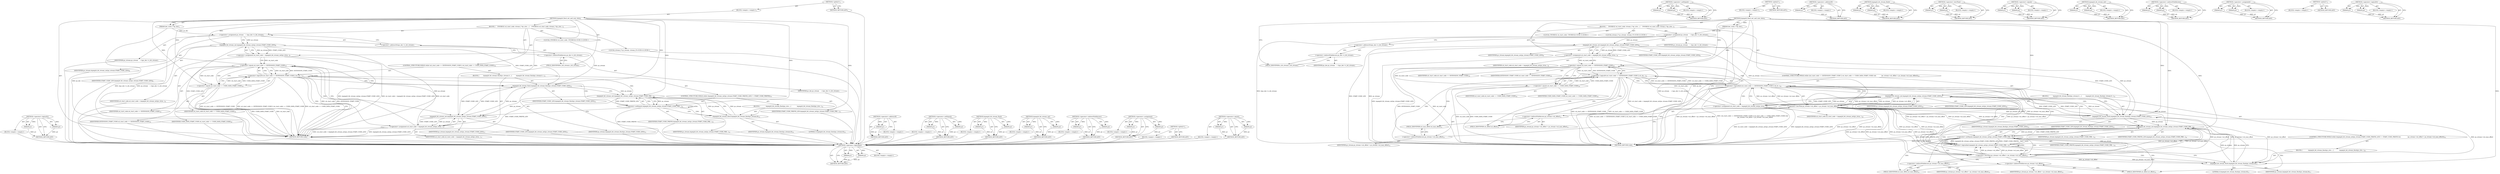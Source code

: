 digraph "&lt;operator&gt;.logicalOr" {
vulnerable_93 [label=<(METHOD,&lt;operator&gt;.logicalOr)>];
vulnerable_94 [label=<(PARAM,p1)>];
vulnerable_95 [label=<(PARAM,p2)>];
vulnerable_96 [label=<(BLOCK,&lt;empty&gt;,&lt;empty&gt;)>];
vulnerable_97 [label=<(METHOD_RETURN,ANY)>];
vulnerable_6 [label=<(METHOD,&lt;global&gt;)<SUB>1</SUB>>];
vulnerable_7 [label=<(BLOCK,&lt;empty&gt;,&lt;empty&gt;)<SUB>1</SUB>>];
vulnerable_8 [label=<(METHOD,impeg2d_flush_ext_and_user_data)<SUB>1</SUB>>];
vulnerable_9 [label=<(PARAM,dec_state_t *ps_dec)<SUB>1</SUB>>];
vulnerable_10 [label=<(BLOCK,{
    UWORD32 u4_start_code;
 stream_t *ps_stre...,{
    UWORD32 u4_start_code;
 stream_t *ps_stre...)<SUB>2</SUB>>];
vulnerable_11 [label="<(LOCAL,UWORD32 u4_start_code: UWORD32)<SUB>3</SUB>>"];
vulnerable_12 [label="<(LOCAL,stream_t* ps_stream: stream_t*)<SUB>4</SUB>>"];
vulnerable_13 [label=<(&lt;operator&gt;.assignment,ps_stream    = &amp;ps_dec-&gt;s_bit_stream)<SUB>7</SUB>>];
vulnerable_14 [label=<(IDENTIFIER,ps_stream,ps_stream    = &amp;ps_dec-&gt;s_bit_stream)<SUB>7</SUB>>];
vulnerable_15 [label=<(&lt;operator&gt;.addressOf,&amp;ps_dec-&gt;s_bit_stream)<SUB>7</SUB>>];
vulnerable_16 [label=<(&lt;operator&gt;.indirectFieldAccess,ps_dec-&gt;s_bit_stream)<SUB>7</SUB>>];
vulnerable_17 [label=<(IDENTIFIER,ps_dec,ps_stream    = &amp;ps_dec-&gt;s_bit_stream)<SUB>7</SUB>>];
vulnerable_18 [label=<(FIELD_IDENTIFIER,s_bit_stream,s_bit_stream)<SUB>7</SUB>>];
vulnerable_19 [label=<(&lt;operator&gt;.assignment,u4_start_code = impeg2d_bit_stream_nxt(ps_strea...)<SUB>8</SUB>>];
vulnerable_20 [label=<(IDENTIFIER,u4_start_code,u4_start_code = impeg2d_bit_stream_nxt(ps_strea...)<SUB>8</SUB>>];
vulnerable_21 [label=<(impeg2d_bit_stream_nxt,impeg2d_bit_stream_nxt(ps_stream,START_CODE_LEN))<SUB>8</SUB>>];
vulnerable_22 [label=<(IDENTIFIER,ps_stream,impeg2d_bit_stream_nxt(ps_stream,START_CODE_LEN))<SUB>8</SUB>>];
vulnerable_23 [label=<(IDENTIFIER,START_CODE_LEN,impeg2d_bit_stream_nxt(ps_stream,START_CODE_LEN))<SUB>8</SUB>>];
vulnerable_24 [label=<(CONTROL_STRUCTURE,WHILE,while (u4_start_code == EXTENSION_START_CODE || u4_start_code == USER_DATA_START_CODE))<SUB>10</SUB>>];
vulnerable_25 [label=<(&lt;operator&gt;.logicalOr,u4_start_code == EXTENSION_START_CODE || u4_sta...)<SUB>10</SUB>>];
vulnerable_26 [label=<(&lt;operator&gt;.equals,u4_start_code == EXTENSION_START_CODE)<SUB>10</SUB>>];
vulnerable_27 [label=<(IDENTIFIER,u4_start_code,u4_start_code == EXTENSION_START_CODE)<SUB>10</SUB>>];
vulnerable_28 [label=<(IDENTIFIER,EXTENSION_START_CODE,u4_start_code == EXTENSION_START_CODE)<SUB>10</SUB>>];
vulnerable_29 [label=<(&lt;operator&gt;.equals,u4_start_code == USER_DATA_START_CODE)<SUB>10</SUB>>];
vulnerable_30 [label=<(IDENTIFIER,u4_start_code,u4_start_code == USER_DATA_START_CODE)<SUB>10</SUB>>];
vulnerable_31 [label=<(IDENTIFIER,USER_DATA_START_CODE,u4_start_code == USER_DATA_START_CODE)<SUB>10</SUB>>];
vulnerable_32 [label=<(BLOCK,{
         impeg2d_bit_stream_flush(ps_stream,S...,{
         impeg2d_bit_stream_flush(ps_stream,S...)<SUB>11</SUB>>];
vulnerable_33 [label=<(impeg2d_bit_stream_flush,impeg2d_bit_stream_flush(ps_stream,START_CODE_LEN))<SUB>12</SUB>>];
vulnerable_34 [label=<(IDENTIFIER,ps_stream,impeg2d_bit_stream_flush(ps_stream,START_CODE_LEN))<SUB>12</SUB>>];
vulnerable_35 [label=<(IDENTIFIER,START_CODE_LEN,impeg2d_bit_stream_flush(ps_stream,START_CODE_LEN))<SUB>12</SUB>>];
vulnerable_36 [label=<(CONTROL_STRUCTURE,WHILE,while (impeg2d_bit_stream_nxt(ps_stream,START_CODE_PREFIX_LEN) != START_CODE_PREFIX))<SUB>13</SUB>>];
vulnerable_37 [label=<(&lt;operator&gt;.notEquals,impeg2d_bit_stream_nxt(ps_stream,START_CODE_PRE...)<SUB>13</SUB>>];
vulnerable_38 [label=<(impeg2d_bit_stream_nxt,impeg2d_bit_stream_nxt(ps_stream,START_CODE_PRE...)<SUB>13</SUB>>];
vulnerable_39 [label=<(IDENTIFIER,ps_stream,impeg2d_bit_stream_nxt(ps_stream,START_CODE_PRE...)<SUB>13</SUB>>];
vulnerable_40 [label=<(IDENTIFIER,START_CODE_PREFIX_LEN,impeg2d_bit_stream_nxt(ps_stream,START_CODE_PRE...)<SUB>13</SUB>>];
vulnerable_41 [label=<(IDENTIFIER,START_CODE_PREFIX,impeg2d_bit_stream_nxt(ps_stream,START_CODE_PRE...)<SUB>13</SUB>>];
vulnerable_42 [label=<(BLOCK,{
             impeg2d_bit_stream_flush(ps_stre...,{
             impeg2d_bit_stream_flush(ps_stre...)<SUB>14</SUB>>];
vulnerable_43 [label=<(impeg2d_bit_stream_flush,impeg2d_bit_stream_flush(ps_stream,8))<SUB>15</SUB>>];
vulnerable_44 [label=<(IDENTIFIER,ps_stream,impeg2d_bit_stream_flush(ps_stream,8))<SUB>15</SUB>>];
vulnerable_45 [label=<(LITERAL,8,impeg2d_bit_stream_flush(ps_stream,8))<SUB>15</SUB>>];
vulnerable_46 [label=<(&lt;operator&gt;.assignment,u4_start_code = impeg2d_bit_stream_nxt(ps_strea...)<SUB>17</SUB>>];
vulnerable_47 [label=<(IDENTIFIER,u4_start_code,u4_start_code = impeg2d_bit_stream_nxt(ps_strea...)<SUB>17</SUB>>];
vulnerable_48 [label=<(impeg2d_bit_stream_nxt,impeg2d_bit_stream_nxt(ps_stream,START_CODE_LEN))<SUB>17</SUB>>];
vulnerable_49 [label=<(IDENTIFIER,ps_stream,impeg2d_bit_stream_nxt(ps_stream,START_CODE_LEN))<SUB>17</SUB>>];
vulnerable_50 [label=<(IDENTIFIER,START_CODE_LEN,impeg2d_bit_stream_nxt(ps_stream,START_CODE_LEN))<SUB>17</SUB>>];
vulnerable_51 [label=<(METHOD_RETURN,void)<SUB>1</SUB>>];
vulnerable_53 [label=<(METHOD_RETURN,ANY)<SUB>1</SUB>>];
vulnerable_79 [label=<(METHOD,&lt;operator&gt;.addressOf)>];
vulnerable_80 [label=<(PARAM,p1)>];
vulnerable_81 [label=<(BLOCK,&lt;empty&gt;,&lt;empty&gt;)>];
vulnerable_82 [label=<(METHOD_RETURN,ANY)>];
vulnerable_108 [label=<(METHOD,&lt;operator&gt;.notEquals)>];
vulnerable_109 [label=<(PARAM,p1)>];
vulnerable_110 [label=<(PARAM,p2)>];
vulnerable_111 [label=<(BLOCK,&lt;empty&gt;,&lt;empty&gt;)>];
vulnerable_112 [label=<(METHOD_RETURN,ANY)>];
vulnerable_103 [label=<(METHOD,impeg2d_bit_stream_flush)>];
vulnerable_104 [label=<(PARAM,p1)>];
vulnerable_105 [label=<(PARAM,p2)>];
vulnerable_106 [label=<(BLOCK,&lt;empty&gt;,&lt;empty&gt;)>];
vulnerable_107 [label=<(METHOD_RETURN,ANY)>];
vulnerable_88 [label=<(METHOD,impeg2d_bit_stream_nxt)>];
vulnerable_89 [label=<(PARAM,p1)>];
vulnerable_90 [label=<(PARAM,p2)>];
vulnerable_91 [label=<(BLOCK,&lt;empty&gt;,&lt;empty&gt;)>];
vulnerable_92 [label=<(METHOD_RETURN,ANY)>];
vulnerable_83 [label=<(METHOD,&lt;operator&gt;.indirectFieldAccess)>];
vulnerable_84 [label=<(PARAM,p1)>];
vulnerable_85 [label=<(PARAM,p2)>];
vulnerable_86 [label=<(BLOCK,&lt;empty&gt;,&lt;empty&gt;)>];
vulnerable_87 [label=<(METHOD_RETURN,ANY)>];
vulnerable_74 [label=<(METHOD,&lt;operator&gt;.assignment)>];
vulnerable_75 [label=<(PARAM,p1)>];
vulnerable_76 [label=<(PARAM,p2)>];
vulnerable_77 [label=<(BLOCK,&lt;empty&gt;,&lt;empty&gt;)>];
vulnerable_78 [label=<(METHOD_RETURN,ANY)>];
vulnerable_68 [label=<(METHOD,&lt;global&gt;)<SUB>1</SUB>>];
vulnerable_69 [label=<(BLOCK,&lt;empty&gt;,&lt;empty&gt;)>];
vulnerable_70 [label=<(METHOD_RETURN,ANY)>];
vulnerable_98 [label=<(METHOD,&lt;operator&gt;.equals)>];
vulnerable_99 [label=<(PARAM,p1)>];
vulnerable_100 [label=<(PARAM,p2)>];
vulnerable_101 [label=<(BLOCK,&lt;empty&gt;,&lt;empty&gt;)>];
vulnerable_102 [label=<(METHOD_RETURN,ANY)>];
fixed_109 [label=<(METHOD,&lt;operator&gt;.logicalAnd)>];
fixed_110 [label=<(PARAM,p1)>];
fixed_111 [label=<(PARAM,p2)>];
fixed_112 [label=<(BLOCK,&lt;empty&gt;,&lt;empty&gt;)>];
fixed_113 [label=<(METHOD_RETURN,ANY)>];
fixed_134 [label=<(METHOD,&lt;operator&gt;.notEquals)>];
fixed_135 [label=<(PARAM,p1)>];
fixed_136 [label=<(PARAM,p2)>];
fixed_137 [label=<(BLOCK,&lt;empty&gt;,&lt;empty&gt;)>];
fixed_138 [label=<(METHOD_RETURN,ANY)>];
fixed_6 [label=<(METHOD,&lt;global&gt;)<SUB>1</SUB>>];
fixed_7 [label=<(BLOCK,&lt;empty&gt;,&lt;empty&gt;)<SUB>1</SUB>>];
fixed_8 [label=<(METHOD,impeg2d_flush_ext_and_user_data)<SUB>1</SUB>>];
fixed_9 [label=<(PARAM,dec_state_t *ps_dec)<SUB>1</SUB>>];
fixed_10 [label=<(BLOCK,{
    UWORD32 u4_start_code;
 stream_t *ps_stre...,{
    UWORD32 u4_start_code;
 stream_t *ps_stre...)<SUB>2</SUB>>];
fixed_11 [label="<(LOCAL,UWORD32 u4_start_code: UWORD32)<SUB>3</SUB>>"];
fixed_12 [label="<(LOCAL,stream_t* ps_stream: stream_t*)<SUB>4</SUB>>"];
fixed_13 [label=<(&lt;operator&gt;.assignment,ps_stream    = &amp;ps_dec-&gt;s_bit_stream)<SUB>7</SUB>>];
fixed_14 [label=<(IDENTIFIER,ps_stream,ps_stream    = &amp;ps_dec-&gt;s_bit_stream)<SUB>7</SUB>>];
fixed_15 [label=<(&lt;operator&gt;.addressOf,&amp;ps_dec-&gt;s_bit_stream)<SUB>7</SUB>>];
fixed_16 [label=<(&lt;operator&gt;.indirectFieldAccess,ps_dec-&gt;s_bit_stream)<SUB>7</SUB>>];
fixed_17 [label=<(IDENTIFIER,ps_dec,ps_stream    = &amp;ps_dec-&gt;s_bit_stream)<SUB>7</SUB>>];
fixed_18 [label=<(FIELD_IDENTIFIER,s_bit_stream,s_bit_stream)<SUB>7</SUB>>];
fixed_19 [label=<(&lt;operator&gt;.assignment,u4_start_code = impeg2d_bit_stream_nxt(ps_strea...)<SUB>8</SUB>>];
fixed_20 [label=<(IDENTIFIER,u4_start_code,u4_start_code = impeg2d_bit_stream_nxt(ps_strea...)<SUB>8</SUB>>];
fixed_21 [label=<(impeg2d_bit_stream_nxt,impeg2d_bit_stream_nxt(ps_stream,START_CODE_LEN))<SUB>8</SUB>>];
fixed_22 [label=<(IDENTIFIER,ps_stream,impeg2d_bit_stream_nxt(ps_stream,START_CODE_LEN))<SUB>8</SUB>>];
fixed_23 [label=<(IDENTIFIER,START_CODE_LEN,impeg2d_bit_stream_nxt(ps_stream,START_CODE_LEN))<SUB>8</SUB>>];
fixed_24 [label=<(CONTROL_STRUCTURE,WHILE,while ((u4_start_code == EXTENSION_START_CODE || u4_start_code == USER_DATA_START_CODE) &amp;&amp;
            (ps_stream-&gt;u4_offset &lt; ps_stream-&gt;u4_max_offset)))<SUB>10</SUB>>];
fixed_25 [label=<(&lt;operator&gt;.logicalAnd,(u4_start_code == EXTENSION_START_CODE || u4_st...)<SUB>10</SUB>>];
fixed_26 [label=<(&lt;operator&gt;.logicalOr,u4_start_code == EXTENSION_START_CODE || u4_sta...)<SUB>10</SUB>>];
fixed_27 [label=<(&lt;operator&gt;.equals,u4_start_code == EXTENSION_START_CODE)<SUB>10</SUB>>];
fixed_28 [label=<(IDENTIFIER,u4_start_code,u4_start_code == EXTENSION_START_CODE)<SUB>10</SUB>>];
fixed_29 [label=<(IDENTIFIER,EXTENSION_START_CODE,u4_start_code == EXTENSION_START_CODE)<SUB>10</SUB>>];
fixed_30 [label=<(&lt;operator&gt;.equals,u4_start_code == USER_DATA_START_CODE)<SUB>10</SUB>>];
fixed_31 [label=<(IDENTIFIER,u4_start_code,u4_start_code == USER_DATA_START_CODE)<SUB>10</SUB>>];
fixed_32 [label=<(IDENTIFIER,USER_DATA_START_CODE,u4_start_code == USER_DATA_START_CODE)<SUB>10</SUB>>];
fixed_33 [label=<(&lt;operator&gt;.lessThan,ps_stream-&gt;u4_offset &lt; ps_stream-&gt;u4_max_offset)<SUB>11</SUB>>];
fixed_34 [label=<(&lt;operator&gt;.indirectFieldAccess,ps_stream-&gt;u4_offset)<SUB>11</SUB>>];
fixed_35 [label=<(IDENTIFIER,ps_stream,ps_stream-&gt;u4_offset &lt; ps_stream-&gt;u4_max_offset)<SUB>11</SUB>>];
fixed_36 [label=<(FIELD_IDENTIFIER,u4_offset,u4_offset)<SUB>11</SUB>>];
fixed_37 [label=<(&lt;operator&gt;.indirectFieldAccess,ps_stream-&gt;u4_max_offset)<SUB>11</SUB>>];
fixed_38 [label=<(IDENTIFIER,ps_stream,ps_stream-&gt;u4_offset &lt; ps_stream-&gt;u4_max_offset)<SUB>11</SUB>>];
fixed_39 [label=<(FIELD_IDENTIFIER,u4_max_offset,u4_max_offset)<SUB>11</SUB>>];
fixed_40 [label=<(BLOCK,{
         impeg2d_bit_stream_flush(ps_stream,S...,{
         impeg2d_bit_stream_flush(ps_stream,S...)<SUB>12</SUB>>];
fixed_41 [label=<(impeg2d_bit_stream_flush,impeg2d_bit_stream_flush(ps_stream,START_CODE_LEN))<SUB>13</SUB>>];
fixed_42 [label=<(IDENTIFIER,ps_stream,impeg2d_bit_stream_flush(ps_stream,START_CODE_LEN))<SUB>13</SUB>>];
fixed_43 [label=<(IDENTIFIER,START_CODE_LEN,impeg2d_bit_stream_flush(ps_stream,START_CODE_LEN))<SUB>13</SUB>>];
fixed_44 [label=<(CONTROL_STRUCTURE,WHILE,while (impeg2d_bit_stream_nxt(ps_stream,START_CODE_PREFIX_LEN) != START_CODE_PREFIX &amp;&amp;
                (ps_stream-&gt;u4_offset &lt; ps_stream-&gt;u4_max_offset)))<SUB>14</SUB>>];
fixed_45 [label=<(&lt;operator&gt;.logicalAnd,impeg2d_bit_stream_nxt(ps_stream,START_CODE_PRE...)<SUB>14</SUB>>];
fixed_46 [label=<(&lt;operator&gt;.notEquals,impeg2d_bit_stream_nxt(ps_stream,START_CODE_PRE...)<SUB>14</SUB>>];
fixed_47 [label=<(impeg2d_bit_stream_nxt,impeg2d_bit_stream_nxt(ps_stream,START_CODE_PRE...)<SUB>14</SUB>>];
fixed_48 [label=<(IDENTIFIER,ps_stream,impeg2d_bit_stream_nxt(ps_stream,START_CODE_PRE...)<SUB>14</SUB>>];
fixed_49 [label=<(IDENTIFIER,START_CODE_PREFIX_LEN,impeg2d_bit_stream_nxt(ps_stream,START_CODE_PRE...)<SUB>14</SUB>>];
fixed_50 [label=<(IDENTIFIER,START_CODE_PREFIX,impeg2d_bit_stream_nxt(ps_stream,START_CODE_PRE...)<SUB>14</SUB>>];
fixed_51 [label=<(&lt;operator&gt;.lessThan,ps_stream-&gt;u4_offset &lt; ps_stream-&gt;u4_max_offset)<SUB>15</SUB>>];
fixed_52 [label=<(&lt;operator&gt;.indirectFieldAccess,ps_stream-&gt;u4_offset)<SUB>15</SUB>>];
fixed_53 [label=<(IDENTIFIER,ps_stream,ps_stream-&gt;u4_offset &lt; ps_stream-&gt;u4_max_offset)<SUB>15</SUB>>];
fixed_54 [label=<(FIELD_IDENTIFIER,u4_offset,u4_offset)<SUB>15</SUB>>];
fixed_55 [label=<(&lt;operator&gt;.indirectFieldAccess,ps_stream-&gt;u4_max_offset)<SUB>15</SUB>>];
fixed_56 [label=<(IDENTIFIER,ps_stream,ps_stream-&gt;u4_offset &lt; ps_stream-&gt;u4_max_offset)<SUB>15</SUB>>];
fixed_57 [label=<(FIELD_IDENTIFIER,u4_max_offset,u4_max_offset)<SUB>15</SUB>>];
fixed_58 [label=<(BLOCK,{
             impeg2d_bit_stream_flush(ps_stre...,{
             impeg2d_bit_stream_flush(ps_stre...)<SUB>16</SUB>>];
fixed_59 [label=<(impeg2d_bit_stream_flush,impeg2d_bit_stream_flush(ps_stream,8))<SUB>17</SUB>>];
fixed_60 [label=<(IDENTIFIER,ps_stream,impeg2d_bit_stream_flush(ps_stream,8))<SUB>17</SUB>>];
fixed_61 [label=<(LITERAL,8,impeg2d_bit_stream_flush(ps_stream,8))<SUB>17</SUB>>];
fixed_62 [label=<(&lt;operator&gt;.assignment,u4_start_code = impeg2d_bit_stream_nxt(ps_strea...)<SUB>19</SUB>>];
fixed_63 [label=<(IDENTIFIER,u4_start_code,u4_start_code = impeg2d_bit_stream_nxt(ps_strea...)<SUB>19</SUB>>];
fixed_64 [label=<(impeg2d_bit_stream_nxt,impeg2d_bit_stream_nxt(ps_stream,START_CODE_LEN))<SUB>19</SUB>>];
fixed_65 [label=<(IDENTIFIER,ps_stream,impeg2d_bit_stream_nxt(ps_stream,START_CODE_LEN))<SUB>19</SUB>>];
fixed_66 [label=<(IDENTIFIER,START_CODE_LEN,impeg2d_bit_stream_nxt(ps_stream,START_CODE_LEN))<SUB>19</SUB>>];
fixed_67 [label=<(METHOD_RETURN,void)<SUB>1</SUB>>];
fixed_69 [label=<(METHOD_RETURN,ANY)<SUB>1</SUB>>];
fixed_95 [label=<(METHOD,&lt;operator&gt;.addressOf)>];
fixed_96 [label=<(PARAM,p1)>];
fixed_97 [label=<(BLOCK,&lt;empty&gt;,&lt;empty&gt;)>];
fixed_98 [label=<(METHOD_RETURN,ANY)>];
fixed_129 [label=<(METHOD,impeg2d_bit_stream_flush)>];
fixed_130 [label=<(PARAM,p1)>];
fixed_131 [label=<(PARAM,p2)>];
fixed_132 [label=<(BLOCK,&lt;empty&gt;,&lt;empty&gt;)>];
fixed_133 [label=<(METHOD_RETURN,ANY)>];
fixed_124 [label=<(METHOD,&lt;operator&gt;.lessThan)>];
fixed_125 [label=<(PARAM,p1)>];
fixed_126 [label=<(PARAM,p2)>];
fixed_127 [label=<(BLOCK,&lt;empty&gt;,&lt;empty&gt;)>];
fixed_128 [label=<(METHOD_RETURN,ANY)>];
fixed_119 [label=<(METHOD,&lt;operator&gt;.equals)>];
fixed_120 [label=<(PARAM,p1)>];
fixed_121 [label=<(PARAM,p2)>];
fixed_122 [label=<(BLOCK,&lt;empty&gt;,&lt;empty&gt;)>];
fixed_123 [label=<(METHOD_RETURN,ANY)>];
fixed_104 [label=<(METHOD,impeg2d_bit_stream_nxt)>];
fixed_105 [label=<(PARAM,p1)>];
fixed_106 [label=<(PARAM,p2)>];
fixed_107 [label=<(BLOCK,&lt;empty&gt;,&lt;empty&gt;)>];
fixed_108 [label=<(METHOD_RETURN,ANY)>];
fixed_99 [label=<(METHOD,&lt;operator&gt;.indirectFieldAccess)>];
fixed_100 [label=<(PARAM,p1)>];
fixed_101 [label=<(PARAM,p2)>];
fixed_102 [label=<(BLOCK,&lt;empty&gt;,&lt;empty&gt;)>];
fixed_103 [label=<(METHOD_RETURN,ANY)>];
fixed_90 [label=<(METHOD,&lt;operator&gt;.assignment)>];
fixed_91 [label=<(PARAM,p1)>];
fixed_92 [label=<(PARAM,p2)>];
fixed_93 [label=<(BLOCK,&lt;empty&gt;,&lt;empty&gt;)>];
fixed_94 [label=<(METHOD_RETURN,ANY)>];
fixed_84 [label=<(METHOD,&lt;global&gt;)<SUB>1</SUB>>];
fixed_85 [label=<(BLOCK,&lt;empty&gt;,&lt;empty&gt;)>];
fixed_86 [label=<(METHOD_RETURN,ANY)>];
fixed_114 [label=<(METHOD,&lt;operator&gt;.logicalOr)>];
fixed_115 [label=<(PARAM,p1)>];
fixed_116 [label=<(PARAM,p2)>];
fixed_117 [label=<(BLOCK,&lt;empty&gt;,&lt;empty&gt;)>];
fixed_118 [label=<(METHOD_RETURN,ANY)>];
vulnerable_93 -> vulnerable_94  [key=0, label="AST: "];
vulnerable_93 -> vulnerable_94  [key=1, label="DDG: "];
vulnerable_93 -> vulnerable_96  [key=0, label="AST: "];
vulnerable_93 -> vulnerable_95  [key=0, label="AST: "];
vulnerable_93 -> vulnerable_95  [key=1, label="DDG: "];
vulnerable_93 -> vulnerable_97  [key=0, label="AST: "];
vulnerable_93 -> vulnerable_97  [key=1, label="CFG: "];
vulnerable_94 -> vulnerable_97  [key=0, label="DDG: p1"];
vulnerable_95 -> vulnerable_97  [key=0, label="DDG: p2"];
vulnerable_96 -> fixed_109  [key=0];
vulnerable_97 -> fixed_109  [key=0];
vulnerable_6 -> vulnerable_7  [key=0, label="AST: "];
vulnerable_6 -> vulnerable_53  [key=0, label="AST: "];
vulnerable_6 -> vulnerable_53  [key=1, label="CFG: "];
vulnerable_7 -> vulnerable_8  [key=0, label="AST: "];
vulnerable_8 -> vulnerable_9  [key=0, label="AST: "];
vulnerable_8 -> vulnerable_9  [key=1, label="DDG: "];
vulnerable_8 -> vulnerable_10  [key=0, label="AST: "];
vulnerable_8 -> vulnerable_51  [key=0, label="AST: "];
vulnerable_8 -> vulnerable_18  [key=0, label="CFG: "];
vulnerable_8 -> vulnerable_21  [key=0, label="DDG: "];
vulnerable_8 -> vulnerable_26  [key=0, label="DDG: "];
vulnerable_8 -> vulnerable_29  [key=0, label="DDG: "];
vulnerable_8 -> vulnerable_33  [key=0, label="DDG: "];
vulnerable_8 -> vulnerable_37  [key=0, label="DDG: "];
vulnerable_8 -> vulnerable_48  [key=0, label="DDG: "];
vulnerable_8 -> vulnerable_38  [key=0, label="DDG: "];
vulnerable_8 -> vulnerable_43  [key=0, label="DDG: "];
vulnerable_9 -> vulnerable_51  [key=0, label="DDG: ps_dec"];
vulnerable_9 -> vulnerable_13  [key=0, label="DDG: ps_dec"];
vulnerable_10 -> vulnerable_11  [key=0, label="AST: "];
vulnerable_10 -> vulnerable_12  [key=0, label="AST: "];
vulnerable_10 -> vulnerable_13  [key=0, label="AST: "];
vulnerable_10 -> vulnerable_19  [key=0, label="AST: "];
vulnerable_10 -> vulnerable_24  [key=0, label="AST: "];
vulnerable_11 -> fixed_109  [key=0];
vulnerable_12 -> fixed_109  [key=0];
vulnerable_13 -> vulnerable_14  [key=0, label="AST: "];
vulnerable_13 -> vulnerable_15  [key=0, label="AST: "];
vulnerable_13 -> vulnerable_21  [key=0, label="CFG: "];
vulnerable_13 -> vulnerable_21  [key=1, label="DDG: ps_stream"];
vulnerable_13 -> vulnerable_51  [key=0, label="DDG: &amp;ps_dec-&gt;s_bit_stream"];
vulnerable_13 -> vulnerable_51  [key=1, label="DDG: ps_stream    = &amp;ps_dec-&gt;s_bit_stream"];
vulnerable_14 -> fixed_109  [key=0];
vulnerable_15 -> vulnerable_16  [key=0, label="AST: "];
vulnerable_15 -> vulnerable_13  [key=0, label="CFG: "];
vulnerable_16 -> vulnerable_17  [key=0, label="AST: "];
vulnerable_16 -> vulnerable_18  [key=0, label="AST: "];
vulnerable_16 -> vulnerable_15  [key=0, label="CFG: "];
vulnerable_17 -> fixed_109  [key=0];
vulnerable_18 -> vulnerable_16  [key=0, label="CFG: "];
vulnerable_19 -> vulnerable_20  [key=0, label="AST: "];
vulnerable_19 -> vulnerable_21  [key=0, label="AST: "];
vulnerable_19 -> vulnerable_26  [key=0, label="CFG: "];
vulnerable_19 -> vulnerable_26  [key=1, label="DDG: u4_start_code"];
vulnerable_19 -> vulnerable_51  [key=0, label="DDG: impeg2d_bit_stream_nxt(ps_stream,START_CODE_LEN)"];
vulnerable_19 -> vulnerable_51  [key=1, label="DDG: u4_start_code = impeg2d_bit_stream_nxt(ps_stream,START_CODE_LEN)"];
vulnerable_20 -> fixed_109  [key=0];
vulnerable_21 -> vulnerable_22  [key=0, label="AST: "];
vulnerable_21 -> vulnerable_23  [key=0, label="AST: "];
vulnerable_21 -> vulnerable_19  [key=0, label="CFG: "];
vulnerable_21 -> vulnerable_19  [key=1, label="DDG: ps_stream"];
vulnerable_21 -> vulnerable_19  [key=2, label="DDG: START_CODE_LEN"];
vulnerable_21 -> vulnerable_51  [key=0, label="DDG: ps_stream"];
vulnerable_21 -> vulnerable_51  [key=1, label="DDG: START_CODE_LEN"];
vulnerable_21 -> vulnerable_33  [key=0, label="DDG: ps_stream"];
vulnerable_21 -> vulnerable_33  [key=1, label="DDG: START_CODE_LEN"];
vulnerable_22 -> fixed_109  [key=0];
vulnerable_23 -> fixed_109  [key=0];
vulnerable_24 -> vulnerable_25  [key=0, label="AST: "];
vulnerable_24 -> vulnerable_32  [key=0, label="AST: "];
vulnerable_25 -> vulnerable_26  [key=0, label="AST: "];
vulnerable_25 -> vulnerable_26  [key=1, label="CDG: "];
vulnerable_25 -> vulnerable_29  [key=0, label="AST: "];
vulnerable_25 -> vulnerable_51  [key=0, label="CFG: "];
vulnerable_25 -> vulnerable_51  [key=1, label="DDG: u4_start_code == EXTENSION_START_CODE"];
vulnerable_25 -> vulnerable_51  [key=2, label="DDG: u4_start_code == USER_DATA_START_CODE"];
vulnerable_25 -> vulnerable_51  [key=3, label="DDG: u4_start_code == EXTENSION_START_CODE || u4_start_code == USER_DATA_START_CODE"];
vulnerable_25 -> vulnerable_33  [key=0, label="CFG: "];
vulnerable_25 -> vulnerable_33  [key=1, label="CDG: "];
vulnerable_25 -> vulnerable_48  [key=0, label="CDG: "];
vulnerable_25 -> vulnerable_37  [key=0, label="CDG: "];
vulnerable_25 -> vulnerable_46  [key=0, label="CDG: "];
vulnerable_25 -> vulnerable_38  [key=0, label="CDG: "];
vulnerable_25 -> vulnerable_25  [key=0, label="CDG: "];
vulnerable_26 -> vulnerable_27  [key=0, label="AST: "];
vulnerable_26 -> vulnerable_28  [key=0, label="AST: "];
vulnerable_26 -> vulnerable_25  [key=0, label="CFG: "];
vulnerable_26 -> vulnerable_25  [key=1, label="DDG: u4_start_code"];
vulnerable_26 -> vulnerable_25  [key=2, label="DDG: EXTENSION_START_CODE"];
vulnerable_26 -> vulnerable_29  [key=0, label="CFG: "];
vulnerable_26 -> vulnerable_29  [key=1, label="DDG: u4_start_code"];
vulnerable_26 -> vulnerable_29  [key=2, label="CDG: "];
vulnerable_26 -> vulnerable_51  [key=0, label="DDG: u4_start_code"];
vulnerable_26 -> vulnerable_51  [key=1, label="DDG: EXTENSION_START_CODE"];
vulnerable_27 -> fixed_109  [key=0];
vulnerable_28 -> fixed_109  [key=0];
vulnerable_29 -> vulnerable_30  [key=0, label="AST: "];
vulnerable_29 -> vulnerable_31  [key=0, label="AST: "];
vulnerable_29 -> vulnerable_25  [key=0, label="CFG: "];
vulnerable_29 -> vulnerable_25  [key=1, label="DDG: u4_start_code"];
vulnerable_29 -> vulnerable_25  [key=2, label="DDG: USER_DATA_START_CODE"];
vulnerable_29 -> vulnerable_51  [key=0, label="DDG: u4_start_code"];
vulnerable_29 -> vulnerable_51  [key=1, label="DDG: USER_DATA_START_CODE"];
vulnerable_30 -> fixed_109  [key=0];
vulnerable_31 -> fixed_109  [key=0];
vulnerable_32 -> vulnerable_33  [key=0, label="AST: "];
vulnerable_32 -> vulnerable_36  [key=0, label="AST: "];
vulnerable_32 -> vulnerable_46  [key=0, label="AST: "];
vulnerable_33 -> vulnerable_34  [key=0, label="AST: "];
vulnerable_33 -> vulnerable_35  [key=0, label="AST: "];
vulnerable_33 -> vulnerable_38  [key=0, label="CFG: "];
vulnerable_33 -> vulnerable_38  [key=1, label="DDG: ps_stream"];
vulnerable_33 -> vulnerable_48  [key=0, label="DDG: START_CODE_LEN"];
vulnerable_34 -> fixed_109  [key=0];
vulnerable_35 -> fixed_109  [key=0];
vulnerable_36 -> vulnerable_37  [key=0, label="AST: "];
vulnerable_36 -> vulnerable_42  [key=0, label="AST: "];
vulnerable_37 -> vulnerable_38  [key=0, label="AST: "];
vulnerable_37 -> vulnerable_38  [key=1, label="CDG: "];
vulnerable_37 -> vulnerable_41  [key=0, label="AST: "];
vulnerable_37 -> vulnerable_43  [key=0, label="CFG: "];
vulnerable_37 -> vulnerable_43  [key=1, label="CDG: "];
vulnerable_37 -> vulnerable_48  [key=0, label="CFG: "];
vulnerable_37 -> vulnerable_51  [key=0, label="DDG: START_CODE_PREFIX"];
vulnerable_37 -> vulnerable_37  [key=0, label="CDG: "];
vulnerable_38 -> vulnerable_39  [key=0, label="AST: "];
vulnerable_38 -> vulnerable_40  [key=0, label="AST: "];
vulnerable_38 -> vulnerable_37  [key=0, label="CFG: "];
vulnerable_38 -> vulnerable_37  [key=1, label="DDG: ps_stream"];
vulnerable_38 -> vulnerable_37  [key=2, label="DDG: START_CODE_PREFIX_LEN"];
vulnerable_38 -> vulnerable_51  [key=0, label="DDG: START_CODE_PREFIX_LEN"];
vulnerable_38 -> vulnerable_48  [key=0, label="DDG: ps_stream"];
vulnerable_38 -> vulnerable_43  [key=0, label="DDG: ps_stream"];
vulnerable_39 -> fixed_109  [key=0];
vulnerable_40 -> fixed_109  [key=0];
vulnerable_41 -> fixed_109  [key=0];
vulnerable_42 -> vulnerable_43  [key=0, label="AST: "];
vulnerable_43 -> vulnerable_44  [key=0, label="AST: "];
vulnerable_43 -> vulnerable_45  [key=0, label="AST: "];
vulnerable_43 -> vulnerable_38  [key=0, label="CFG: "];
vulnerable_43 -> vulnerable_38  [key=1, label="DDG: ps_stream"];
vulnerable_44 -> fixed_109  [key=0];
vulnerable_45 -> fixed_109  [key=0];
vulnerable_46 -> vulnerable_47  [key=0, label="AST: "];
vulnerable_46 -> vulnerable_48  [key=0, label="AST: "];
vulnerable_46 -> vulnerable_26  [key=0, label="CFG: "];
vulnerable_46 -> vulnerable_26  [key=1, label="DDG: u4_start_code"];
vulnerable_46 -> vulnerable_51  [key=0, label="DDG: impeg2d_bit_stream_nxt(ps_stream,START_CODE_LEN)"];
vulnerable_46 -> vulnerable_51  [key=1, label="DDG: u4_start_code = impeg2d_bit_stream_nxt(ps_stream,START_CODE_LEN)"];
vulnerable_47 -> fixed_109  [key=0];
vulnerable_48 -> vulnerable_49  [key=0, label="AST: "];
vulnerable_48 -> vulnerable_50  [key=0, label="AST: "];
vulnerable_48 -> vulnerable_46  [key=0, label="CFG: "];
vulnerable_48 -> vulnerable_46  [key=1, label="DDG: ps_stream"];
vulnerable_48 -> vulnerable_46  [key=2, label="DDG: START_CODE_LEN"];
vulnerable_48 -> vulnerable_33  [key=0, label="DDG: ps_stream"];
vulnerable_48 -> vulnerable_33  [key=1, label="DDG: START_CODE_LEN"];
vulnerable_49 -> fixed_109  [key=0];
vulnerable_50 -> fixed_109  [key=0];
vulnerable_51 -> fixed_109  [key=0];
vulnerable_53 -> fixed_109  [key=0];
vulnerable_79 -> vulnerable_80  [key=0, label="AST: "];
vulnerable_79 -> vulnerable_80  [key=1, label="DDG: "];
vulnerable_79 -> vulnerable_81  [key=0, label="AST: "];
vulnerable_79 -> vulnerable_82  [key=0, label="AST: "];
vulnerable_79 -> vulnerable_82  [key=1, label="CFG: "];
vulnerable_80 -> vulnerable_82  [key=0, label="DDG: p1"];
vulnerable_81 -> fixed_109  [key=0];
vulnerable_82 -> fixed_109  [key=0];
vulnerable_108 -> vulnerable_109  [key=0, label="AST: "];
vulnerable_108 -> vulnerable_109  [key=1, label="DDG: "];
vulnerable_108 -> vulnerable_111  [key=0, label="AST: "];
vulnerable_108 -> vulnerable_110  [key=0, label="AST: "];
vulnerable_108 -> vulnerable_110  [key=1, label="DDG: "];
vulnerable_108 -> vulnerable_112  [key=0, label="AST: "];
vulnerable_108 -> vulnerable_112  [key=1, label="CFG: "];
vulnerable_109 -> vulnerable_112  [key=0, label="DDG: p1"];
vulnerable_110 -> vulnerable_112  [key=0, label="DDG: p2"];
vulnerable_111 -> fixed_109  [key=0];
vulnerable_112 -> fixed_109  [key=0];
vulnerable_103 -> vulnerable_104  [key=0, label="AST: "];
vulnerable_103 -> vulnerable_104  [key=1, label="DDG: "];
vulnerable_103 -> vulnerable_106  [key=0, label="AST: "];
vulnerable_103 -> vulnerable_105  [key=0, label="AST: "];
vulnerable_103 -> vulnerable_105  [key=1, label="DDG: "];
vulnerable_103 -> vulnerable_107  [key=0, label="AST: "];
vulnerable_103 -> vulnerable_107  [key=1, label="CFG: "];
vulnerable_104 -> vulnerable_107  [key=0, label="DDG: p1"];
vulnerable_105 -> vulnerable_107  [key=0, label="DDG: p2"];
vulnerable_106 -> fixed_109  [key=0];
vulnerable_107 -> fixed_109  [key=0];
vulnerable_88 -> vulnerable_89  [key=0, label="AST: "];
vulnerable_88 -> vulnerable_89  [key=1, label="DDG: "];
vulnerable_88 -> vulnerable_91  [key=0, label="AST: "];
vulnerable_88 -> vulnerable_90  [key=0, label="AST: "];
vulnerable_88 -> vulnerable_90  [key=1, label="DDG: "];
vulnerable_88 -> vulnerable_92  [key=0, label="AST: "];
vulnerable_88 -> vulnerable_92  [key=1, label="CFG: "];
vulnerable_89 -> vulnerable_92  [key=0, label="DDG: p1"];
vulnerable_90 -> vulnerable_92  [key=0, label="DDG: p2"];
vulnerable_91 -> fixed_109  [key=0];
vulnerable_92 -> fixed_109  [key=0];
vulnerable_83 -> vulnerable_84  [key=0, label="AST: "];
vulnerable_83 -> vulnerable_84  [key=1, label="DDG: "];
vulnerable_83 -> vulnerable_86  [key=0, label="AST: "];
vulnerable_83 -> vulnerable_85  [key=0, label="AST: "];
vulnerable_83 -> vulnerable_85  [key=1, label="DDG: "];
vulnerable_83 -> vulnerable_87  [key=0, label="AST: "];
vulnerable_83 -> vulnerable_87  [key=1, label="CFG: "];
vulnerable_84 -> vulnerable_87  [key=0, label="DDG: p1"];
vulnerable_85 -> vulnerable_87  [key=0, label="DDG: p2"];
vulnerable_86 -> fixed_109  [key=0];
vulnerable_87 -> fixed_109  [key=0];
vulnerable_74 -> vulnerable_75  [key=0, label="AST: "];
vulnerable_74 -> vulnerable_75  [key=1, label="DDG: "];
vulnerable_74 -> vulnerable_77  [key=0, label="AST: "];
vulnerable_74 -> vulnerable_76  [key=0, label="AST: "];
vulnerable_74 -> vulnerable_76  [key=1, label="DDG: "];
vulnerable_74 -> vulnerable_78  [key=0, label="AST: "];
vulnerable_74 -> vulnerable_78  [key=1, label="CFG: "];
vulnerable_75 -> vulnerable_78  [key=0, label="DDG: p1"];
vulnerable_76 -> vulnerable_78  [key=0, label="DDG: p2"];
vulnerable_77 -> fixed_109  [key=0];
vulnerable_78 -> fixed_109  [key=0];
vulnerable_68 -> vulnerable_69  [key=0, label="AST: "];
vulnerable_68 -> vulnerable_70  [key=0, label="AST: "];
vulnerable_68 -> vulnerable_70  [key=1, label="CFG: "];
vulnerable_69 -> fixed_109  [key=0];
vulnerable_70 -> fixed_109  [key=0];
vulnerable_98 -> vulnerable_99  [key=0, label="AST: "];
vulnerable_98 -> vulnerable_99  [key=1, label="DDG: "];
vulnerable_98 -> vulnerable_101  [key=0, label="AST: "];
vulnerable_98 -> vulnerable_100  [key=0, label="AST: "];
vulnerable_98 -> vulnerable_100  [key=1, label="DDG: "];
vulnerable_98 -> vulnerable_102  [key=0, label="AST: "];
vulnerable_98 -> vulnerable_102  [key=1, label="CFG: "];
vulnerable_99 -> vulnerable_102  [key=0, label="DDG: p1"];
vulnerable_100 -> vulnerable_102  [key=0, label="DDG: p2"];
vulnerable_101 -> fixed_109  [key=0];
vulnerable_102 -> fixed_109  [key=0];
fixed_109 -> fixed_110  [key=0, label="AST: "];
fixed_109 -> fixed_110  [key=1, label="DDG: "];
fixed_109 -> fixed_112  [key=0, label="AST: "];
fixed_109 -> fixed_111  [key=0, label="AST: "];
fixed_109 -> fixed_111  [key=1, label="DDG: "];
fixed_109 -> fixed_113  [key=0, label="AST: "];
fixed_109 -> fixed_113  [key=1, label="CFG: "];
fixed_110 -> fixed_113  [key=0, label="DDG: p1"];
fixed_111 -> fixed_113  [key=0, label="DDG: p2"];
fixed_134 -> fixed_135  [key=0, label="AST: "];
fixed_134 -> fixed_135  [key=1, label="DDG: "];
fixed_134 -> fixed_137  [key=0, label="AST: "];
fixed_134 -> fixed_136  [key=0, label="AST: "];
fixed_134 -> fixed_136  [key=1, label="DDG: "];
fixed_134 -> fixed_138  [key=0, label="AST: "];
fixed_134 -> fixed_138  [key=1, label="CFG: "];
fixed_135 -> fixed_138  [key=0, label="DDG: p1"];
fixed_136 -> fixed_138  [key=0, label="DDG: p2"];
fixed_6 -> fixed_7  [key=0, label="AST: "];
fixed_6 -> fixed_69  [key=0, label="AST: "];
fixed_6 -> fixed_69  [key=1, label="CFG: "];
fixed_7 -> fixed_8  [key=0, label="AST: "];
fixed_8 -> fixed_9  [key=0, label="AST: "];
fixed_8 -> fixed_9  [key=1, label="DDG: "];
fixed_8 -> fixed_10  [key=0, label="AST: "];
fixed_8 -> fixed_67  [key=0, label="AST: "];
fixed_8 -> fixed_18  [key=0, label="CFG: "];
fixed_8 -> fixed_21  [key=0, label="DDG: "];
fixed_8 -> fixed_41  [key=0, label="DDG: "];
fixed_8 -> fixed_27  [key=0, label="DDG: "];
fixed_8 -> fixed_30  [key=0, label="DDG: "];
fixed_8 -> fixed_64  [key=0, label="DDG: "];
fixed_8 -> fixed_46  [key=0, label="DDG: "];
fixed_8 -> fixed_59  [key=0, label="DDG: "];
fixed_8 -> fixed_47  [key=0, label="DDG: "];
fixed_9 -> fixed_67  [key=0, label="DDG: ps_dec"];
fixed_9 -> fixed_13  [key=0, label="DDG: ps_dec"];
fixed_10 -> fixed_11  [key=0, label="AST: "];
fixed_10 -> fixed_12  [key=0, label="AST: "];
fixed_10 -> fixed_13  [key=0, label="AST: "];
fixed_10 -> fixed_19  [key=0, label="AST: "];
fixed_10 -> fixed_24  [key=0, label="AST: "];
fixed_13 -> fixed_14  [key=0, label="AST: "];
fixed_13 -> fixed_15  [key=0, label="AST: "];
fixed_13 -> fixed_21  [key=0, label="CFG: "];
fixed_13 -> fixed_21  [key=1, label="DDG: ps_stream"];
fixed_13 -> fixed_67  [key=0, label="DDG: &amp;ps_dec-&gt;s_bit_stream"];
fixed_13 -> fixed_67  [key=1, label="DDG: ps_stream    = &amp;ps_dec-&gt;s_bit_stream"];
fixed_15 -> fixed_16  [key=0, label="AST: "];
fixed_15 -> fixed_13  [key=0, label="CFG: "];
fixed_16 -> fixed_17  [key=0, label="AST: "];
fixed_16 -> fixed_18  [key=0, label="AST: "];
fixed_16 -> fixed_15  [key=0, label="CFG: "];
fixed_18 -> fixed_16  [key=0, label="CFG: "];
fixed_19 -> fixed_20  [key=0, label="AST: "];
fixed_19 -> fixed_21  [key=0, label="AST: "];
fixed_19 -> fixed_27  [key=0, label="CFG: "];
fixed_19 -> fixed_27  [key=1, label="DDG: u4_start_code"];
fixed_19 -> fixed_67  [key=0, label="DDG: impeg2d_bit_stream_nxt(ps_stream,START_CODE_LEN)"];
fixed_19 -> fixed_67  [key=1, label="DDG: u4_start_code = impeg2d_bit_stream_nxt(ps_stream,START_CODE_LEN)"];
fixed_21 -> fixed_22  [key=0, label="AST: "];
fixed_21 -> fixed_23  [key=0, label="AST: "];
fixed_21 -> fixed_19  [key=0, label="CFG: "];
fixed_21 -> fixed_19  [key=1, label="DDG: ps_stream"];
fixed_21 -> fixed_19  [key=2, label="DDG: START_CODE_LEN"];
fixed_21 -> fixed_67  [key=0, label="DDG: ps_stream"];
fixed_21 -> fixed_67  [key=1, label="DDG: START_CODE_LEN"];
fixed_21 -> fixed_33  [key=0, label="DDG: ps_stream"];
fixed_21 -> fixed_41  [key=0, label="DDG: ps_stream"];
fixed_21 -> fixed_41  [key=1, label="DDG: START_CODE_LEN"];
fixed_24 -> fixed_25  [key=0, label="AST: "];
fixed_24 -> fixed_40  [key=0, label="AST: "];
fixed_25 -> fixed_26  [key=0, label="AST: "];
fixed_25 -> fixed_26  [key=1, label="CDG: "];
fixed_25 -> fixed_33  [key=0, label="AST: "];
fixed_25 -> fixed_67  [key=0, label="CFG: "];
fixed_25 -> fixed_67  [key=1, label="DDG: u4_start_code == EXTENSION_START_CODE || u4_start_code == USER_DATA_START_CODE"];
fixed_25 -> fixed_67  [key=2, label="DDG: ps_stream-&gt;u4_offset &lt; ps_stream-&gt;u4_max_offset"];
fixed_25 -> fixed_67  [key=3, label="DDG: (u4_start_code == EXTENSION_START_CODE || u4_start_code == USER_DATA_START_CODE) &amp;&amp;
            (ps_stream-&gt;u4_offset &lt; ps_stream-&gt;u4_max_offset)"];
fixed_25 -> fixed_41  [key=0, label="CFG: "];
fixed_25 -> fixed_41  [key=1, label="CDG: "];
fixed_25 -> fixed_45  [key=0, label="DDG: ps_stream-&gt;u4_offset &lt; ps_stream-&gt;u4_max_offset"];
fixed_25 -> fixed_45  [key=1, label="CDG: "];
fixed_25 -> fixed_47  [key=0, label="CDG: "];
fixed_25 -> fixed_64  [key=0, label="CDG: "];
fixed_25 -> fixed_46  [key=0, label="CDG: "];
fixed_25 -> fixed_25  [key=0, label="CDG: "];
fixed_25 -> fixed_27  [key=0, label="CDG: "];
fixed_25 -> fixed_62  [key=0, label="CDG: "];
fixed_26 -> fixed_27  [key=0, label="AST: "];
fixed_26 -> fixed_30  [key=0, label="AST: "];
fixed_26 -> fixed_25  [key=0, label="CFG: "];
fixed_26 -> fixed_25  [key=1, label="DDG: u4_start_code == EXTENSION_START_CODE"];
fixed_26 -> fixed_25  [key=2, label="DDG: u4_start_code == USER_DATA_START_CODE"];
fixed_26 -> fixed_36  [key=0, label="CFG: "];
fixed_26 -> fixed_36  [key=1, label="CDG: "];
fixed_26 -> fixed_67  [key=0, label="DDG: u4_start_code == EXTENSION_START_CODE"];
fixed_26 -> fixed_67  [key=1, label="DDG: u4_start_code == USER_DATA_START_CODE"];
fixed_26 -> fixed_34  [key=0, label="CDG: "];
fixed_26 -> fixed_33  [key=0, label="CDG: "];
fixed_26 -> fixed_37  [key=0, label="CDG: "];
fixed_26 -> fixed_39  [key=0, label="CDG: "];
fixed_27 -> fixed_28  [key=0, label="AST: "];
fixed_27 -> fixed_29  [key=0, label="AST: "];
fixed_27 -> fixed_26  [key=0, label="CFG: "];
fixed_27 -> fixed_26  [key=1, label="DDG: u4_start_code"];
fixed_27 -> fixed_26  [key=2, label="DDG: EXTENSION_START_CODE"];
fixed_27 -> fixed_30  [key=0, label="CFG: "];
fixed_27 -> fixed_30  [key=1, label="DDG: u4_start_code"];
fixed_27 -> fixed_30  [key=2, label="CDG: "];
fixed_27 -> fixed_67  [key=0, label="DDG: u4_start_code"];
fixed_27 -> fixed_67  [key=1, label="DDG: EXTENSION_START_CODE"];
fixed_30 -> fixed_31  [key=0, label="AST: "];
fixed_30 -> fixed_32  [key=0, label="AST: "];
fixed_30 -> fixed_26  [key=0, label="CFG: "];
fixed_30 -> fixed_26  [key=1, label="DDG: u4_start_code"];
fixed_30 -> fixed_26  [key=2, label="DDG: USER_DATA_START_CODE"];
fixed_30 -> fixed_67  [key=0, label="DDG: u4_start_code"];
fixed_30 -> fixed_67  [key=1, label="DDG: USER_DATA_START_CODE"];
fixed_33 -> fixed_34  [key=0, label="AST: "];
fixed_33 -> fixed_37  [key=0, label="AST: "];
fixed_33 -> fixed_25  [key=0, label="CFG: "];
fixed_33 -> fixed_25  [key=1, label="DDG: ps_stream-&gt;u4_offset"];
fixed_33 -> fixed_25  [key=2, label="DDG: ps_stream-&gt;u4_max_offset"];
fixed_33 -> fixed_67  [key=0, label="DDG: ps_stream-&gt;u4_offset"];
fixed_33 -> fixed_67  [key=1, label="DDG: ps_stream-&gt;u4_max_offset"];
fixed_33 -> fixed_41  [key=0, label="DDG: ps_stream-&gt;u4_offset"];
fixed_33 -> fixed_41  [key=1, label="DDG: ps_stream-&gt;u4_max_offset"];
fixed_33 -> fixed_64  [key=0, label="DDG: ps_stream-&gt;u4_offset"];
fixed_33 -> fixed_64  [key=1, label="DDG: ps_stream-&gt;u4_max_offset"];
fixed_33 -> fixed_51  [key=0, label="DDG: ps_stream-&gt;u4_offset"];
fixed_33 -> fixed_51  [key=1, label="DDG: ps_stream-&gt;u4_max_offset"];
fixed_33 -> fixed_59  [key=0, label="DDG: ps_stream-&gt;u4_offset"];
fixed_33 -> fixed_59  [key=1, label="DDG: ps_stream-&gt;u4_max_offset"];
fixed_33 -> fixed_47  [key=0, label="DDG: ps_stream-&gt;u4_offset"];
fixed_33 -> fixed_47  [key=1, label="DDG: ps_stream-&gt;u4_max_offset"];
fixed_34 -> fixed_35  [key=0, label="AST: "];
fixed_34 -> fixed_36  [key=0, label="AST: "];
fixed_34 -> fixed_39  [key=0, label="CFG: "];
fixed_36 -> fixed_34  [key=0, label="CFG: "];
fixed_37 -> fixed_38  [key=0, label="AST: "];
fixed_37 -> fixed_39  [key=0, label="AST: "];
fixed_37 -> fixed_33  [key=0, label="CFG: "];
fixed_39 -> fixed_37  [key=0, label="CFG: "];
fixed_40 -> fixed_41  [key=0, label="AST: "];
fixed_40 -> fixed_44  [key=0, label="AST: "];
fixed_40 -> fixed_62  [key=0, label="AST: "];
fixed_41 -> fixed_42  [key=0, label="AST: "];
fixed_41 -> fixed_43  [key=0, label="AST: "];
fixed_41 -> fixed_47  [key=0, label="CFG: "];
fixed_41 -> fixed_47  [key=1, label="DDG: ps_stream"];
fixed_41 -> fixed_64  [key=0, label="DDG: START_CODE_LEN"];
fixed_44 -> fixed_45  [key=0, label="AST: "];
fixed_44 -> fixed_58  [key=0, label="AST: "];
fixed_45 -> fixed_46  [key=0, label="AST: "];
fixed_45 -> fixed_46  [key=1, label="CDG: "];
fixed_45 -> fixed_51  [key=0, label="AST: "];
fixed_45 -> fixed_59  [key=0, label="CFG: "];
fixed_45 -> fixed_59  [key=1, label="CDG: "];
fixed_45 -> fixed_64  [key=0, label="CFG: "];
fixed_45 -> fixed_25  [key=0, label="DDG: ps_stream-&gt;u4_offset &lt; ps_stream-&gt;u4_max_offset"];
fixed_45 -> fixed_47  [key=0, label="CDG: "];
fixed_45 -> fixed_45  [key=0, label="CDG: "];
fixed_46 -> fixed_47  [key=0, label="AST: "];
fixed_46 -> fixed_50  [key=0, label="AST: "];
fixed_46 -> fixed_45  [key=0, label="CFG: "];
fixed_46 -> fixed_45  [key=1, label="DDG: impeg2d_bit_stream_nxt(ps_stream,START_CODE_PREFIX_LEN)"];
fixed_46 -> fixed_45  [key=2, label="DDG: START_CODE_PREFIX"];
fixed_46 -> fixed_54  [key=0, label="CFG: "];
fixed_46 -> fixed_54  [key=1, label="CDG: "];
fixed_46 -> fixed_67  [key=0, label="DDG: START_CODE_PREFIX"];
fixed_46 -> fixed_51  [key=0, label="CDG: "];
fixed_46 -> fixed_57  [key=0, label="CDG: "];
fixed_46 -> fixed_52  [key=0, label="CDG: "];
fixed_46 -> fixed_55  [key=0, label="CDG: "];
fixed_47 -> fixed_48  [key=0, label="AST: "];
fixed_47 -> fixed_49  [key=0, label="AST: "];
fixed_47 -> fixed_46  [key=0, label="CFG: "];
fixed_47 -> fixed_46  [key=1, label="DDG: ps_stream"];
fixed_47 -> fixed_46  [key=2, label="DDG: START_CODE_PREFIX_LEN"];
fixed_47 -> fixed_67  [key=0, label="DDG: START_CODE_PREFIX_LEN"];
fixed_47 -> fixed_64  [key=0, label="DDG: ps_stream"];
fixed_47 -> fixed_51  [key=0, label="DDG: ps_stream"];
fixed_47 -> fixed_59  [key=0, label="DDG: ps_stream"];
fixed_51 -> fixed_52  [key=0, label="AST: "];
fixed_51 -> fixed_55  [key=0, label="AST: "];
fixed_51 -> fixed_45  [key=0, label="CFG: "];
fixed_51 -> fixed_45  [key=1, label="DDG: ps_stream-&gt;u4_offset"];
fixed_51 -> fixed_45  [key=2, label="DDG: ps_stream-&gt;u4_max_offset"];
fixed_51 -> fixed_33  [key=0, label="DDG: ps_stream-&gt;u4_offset"];
fixed_51 -> fixed_33  [key=1, label="DDG: ps_stream-&gt;u4_max_offset"];
fixed_51 -> fixed_41  [key=0, label="DDG: ps_stream-&gt;u4_offset"];
fixed_51 -> fixed_41  [key=1, label="DDG: ps_stream-&gt;u4_max_offset"];
fixed_51 -> fixed_64  [key=0, label="DDG: ps_stream-&gt;u4_offset"];
fixed_51 -> fixed_64  [key=1, label="DDG: ps_stream-&gt;u4_max_offset"];
fixed_51 -> fixed_59  [key=0, label="DDG: ps_stream-&gt;u4_offset"];
fixed_51 -> fixed_59  [key=1, label="DDG: ps_stream-&gt;u4_max_offset"];
fixed_51 -> fixed_47  [key=0, label="DDG: ps_stream-&gt;u4_offset"];
fixed_51 -> fixed_47  [key=1, label="DDG: ps_stream-&gt;u4_max_offset"];
fixed_52 -> fixed_53  [key=0, label="AST: "];
fixed_52 -> fixed_54  [key=0, label="AST: "];
fixed_52 -> fixed_57  [key=0, label="CFG: "];
fixed_54 -> fixed_52  [key=0, label="CFG: "];
fixed_55 -> fixed_56  [key=0, label="AST: "];
fixed_55 -> fixed_57  [key=0, label="AST: "];
fixed_55 -> fixed_51  [key=0, label="CFG: "];
fixed_57 -> fixed_55  [key=0, label="CFG: "];
fixed_58 -> fixed_59  [key=0, label="AST: "];
fixed_59 -> fixed_60  [key=0, label="AST: "];
fixed_59 -> fixed_61  [key=0, label="AST: "];
fixed_59 -> fixed_47  [key=0, label="CFG: "];
fixed_59 -> fixed_47  [key=1, label="DDG: ps_stream"];
fixed_62 -> fixed_63  [key=0, label="AST: "];
fixed_62 -> fixed_64  [key=0, label="AST: "];
fixed_62 -> fixed_27  [key=0, label="CFG: "];
fixed_62 -> fixed_27  [key=1, label="DDG: u4_start_code"];
fixed_62 -> fixed_67  [key=0, label="DDG: impeg2d_bit_stream_nxt(ps_stream,START_CODE_LEN)"];
fixed_62 -> fixed_67  [key=1, label="DDG: u4_start_code = impeg2d_bit_stream_nxt(ps_stream,START_CODE_LEN)"];
fixed_64 -> fixed_65  [key=0, label="AST: "];
fixed_64 -> fixed_66  [key=0, label="AST: "];
fixed_64 -> fixed_62  [key=0, label="CFG: "];
fixed_64 -> fixed_62  [key=1, label="DDG: ps_stream"];
fixed_64 -> fixed_62  [key=2, label="DDG: START_CODE_LEN"];
fixed_64 -> fixed_33  [key=0, label="DDG: ps_stream"];
fixed_64 -> fixed_41  [key=0, label="DDG: ps_stream"];
fixed_64 -> fixed_41  [key=1, label="DDG: START_CODE_LEN"];
fixed_95 -> fixed_96  [key=0, label="AST: "];
fixed_95 -> fixed_96  [key=1, label="DDG: "];
fixed_95 -> fixed_97  [key=0, label="AST: "];
fixed_95 -> fixed_98  [key=0, label="AST: "];
fixed_95 -> fixed_98  [key=1, label="CFG: "];
fixed_96 -> fixed_98  [key=0, label="DDG: p1"];
fixed_129 -> fixed_130  [key=0, label="AST: "];
fixed_129 -> fixed_130  [key=1, label="DDG: "];
fixed_129 -> fixed_132  [key=0, label="AST: "];
fixed_129 -> fixed_131  [key=0, label="AST: "];
fixed_129 -> fixed_131  [key=1, label="DDG: "];
fixed_129 -> fixed_133  [key=0, label="AST: "];
fixed_129 -> fixed_133  [key=1, label="CFG: "];
fixed_130 -> fixed_133  [key=0, label="DDG: p1"];
fixed_131 -> fixed_133  [key=0, label="DDG: p2"];
fixed_124 -> fixed_125  [key=0, label="AST: "];
fixed_124 -> fixed_125  [key=1, label="DDG: "];
fixed_124 -> fixed_127  [key=0, label="AST: "];
fixed_124 -> fixed_126  [key=0, label="AST: "];
fixed_124 -> fixed_126  [key=1, label="DDG: "];
fixed_124 -> fixed_128  [key=0, label="AST: "];
fixed_124 -> fixed_128  [key=1, label="CFG: "];
fixed_125 -> fixed_128  [key=0, label="DDG: p1"];
fixed_126 -> fixed_128  [key=0, label="DDG: p2"];
fixed_119 -> fixed_120  [key=0, label="AST: "];
fixed_119 -> fixed_120  [key=1, label="DDG: "];
fixed_119 -> fixed_122  [key=0, label="AST: "];
fixed_119 -> fixed_121  [key=0, label="AST: "];
fixed_119 -> fixed_121  [key=1, label="DDG: "];
fixed_119 -> fixed_123  [key=0, label="AST: "];
fixed_119 -> fixed_123  [key=1, label="CFG: "];
fixed_120 -> fixed_123  [key=0, label="DDG: p1"];
fixed_121 -> fixed_123  [key=0, label="DDG: p2"];
fixed_104 -> fixed_105  [key=0, label="AST: "];
fixed_104 -> fixed_105  [key=1, label="DDG: "];
fixed_104 -> fixed_107  [key=0, label="AST: "];
fixed_104 -> fixed_106  [key=0, label="AST: "];
fixed_104 -> fixed_106  [key=1, label="DDG: "];
fixed_104 -> fixed_108  [key=0, label="AST: "];
fixed_104 -> fixed_108  [key=1, label="CFG: "];
fixed_105 -> fixed_108  [key=0, label="DDG: p1"];
fixed_106 -> fixed_108  [key=0, label="DDG: p2"];
fixed_99 -> fixed_100  [key=0, label="AST: "];
fixed_99 -> fixed_100  [key=1, label="DDG: "];
fixed_99 -> fixed_102  [key=0, label="AST: "];
fixed_99 -> fixed_101  [key=0, label="AST: "];
fixed_99 -> fixed_101  [key=1, label="DDG: "];
fixed_99 -> fixed_103  [key=0, label="AST: "];
fixed_99 -> fixed_103  [key=1, label="CFG: "];
fixed_100 -> fixed_103  [key=0, label="DDG: p1"];
fixed_101 -> fixed_103  [key=0, label="DDG: p2"];
fixed_90 -> fixed_91  [key=0, label="AST: "];
fixed_90 -> fixed_91  [key=1, label="DDG: "];
fixed_90 -> fixed_93  [key=0, label="AST: "];
fixed_90 -> fixed_92  [key=0, label="AST: "];
fixed_90 -> fixed_92  [key=1, label="DDG: "];
fixed_90 -> fixed_94  [key=0, label="AST: "];
fixed_90 -> fixed_94  [key=1, label="CFG: "];
fixed_91 -> fixed_94  [key=0, label="DDG: p1"];
fixed_92 -> fixed_94  [key=0, label="DDG: p2"];
fixed_84 -> fixed_85  [key=0, label="AST: "];
fixed_84 -> fixed_86  [key=0, label="AST: "];
fixed_84 -> fixed_86  [key=1, label="CFG: "];
fixed_114 -> fixed_115  [key=0, label="AST: "];
fixed_114 -> fixed_115  [key=1, label="DDG: "];
fixed_114 -> fixed_117  [key=0, label="AST: "];
fixed_114 -> fixed_116  [key=0, label="AST: "];
fixed_114 -> fixed_116  [key=1, label="DDG: "];
fixed_114 -> fixed_118  [key=0, label="AST: "];
fixed_114 -> fixed_118  [key=1, label="CFG: "];
fixed_115 -> fixed_118  [key=0, label="DDG: p1"];
fixed_116 -> fixed_118  [key=0, label="DDG: p2"];
}
